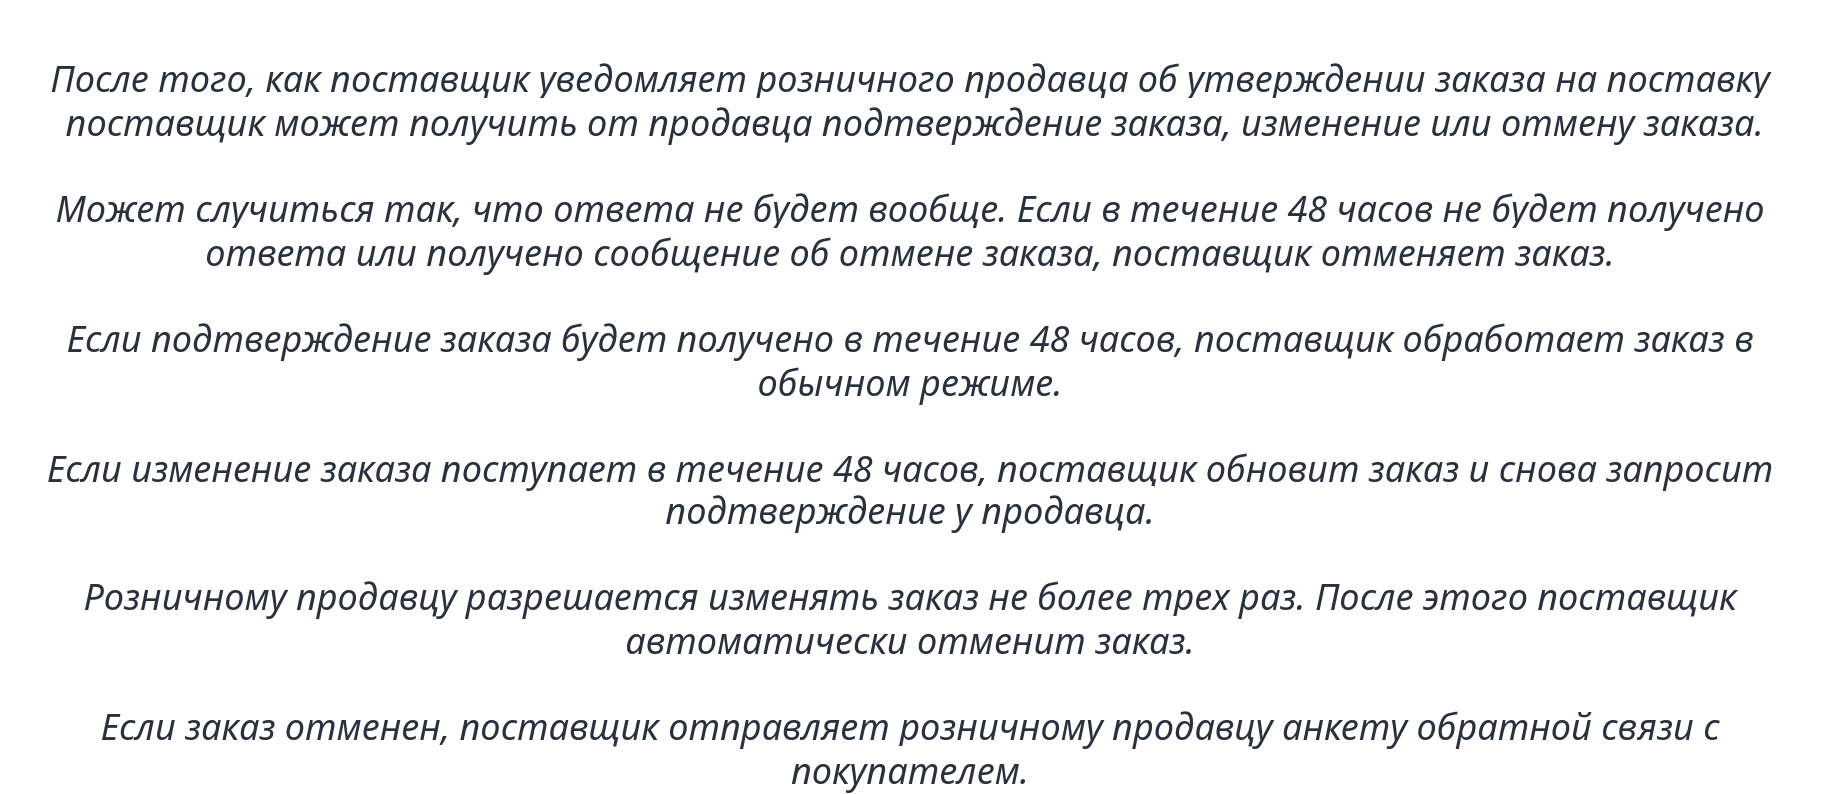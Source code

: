 <mxfile version="15.6.8" type="github">
  <diagram id="M4Reu8gBly-uSzF3nyhs" name="Page-1">
    <mxGraphModel dx="1185" dy="1662" grid="1" gridSize="10" guides="1" tooltips="1" connect="1" arrows="1" fold="1" page="1" pageScale="1" pageWidth="3000" pageHeight="1000" math="0" shadow="0">
      <root>
        <mxCell id="0" />
        <mxCell id="1" parent="0" />
        <mxCell id="384v3MKugvlHrnDzXGjQ-1" value="&lt;br&gt;&lt;br&gt;&lt;span style=&quot;color: rgb(41 , 49 , 63) ; font-family: &amp;#34;segoe ui&amp;#34; ; font-size: 18px ; font-style: italic ; font-weight: 400 ; letter-spacing: normal ; text-align: left ; text-indent: 0px ; text-transform: none ; word-spacing: 0px ; background-color: rgb(255 , 255 , 255) ; display: inline ; float: none&quot;&gt;После того, как поставщик уведомляет розничного продавца об утверждении заказа на поставку&lt;br&gt;&amp;nbsp;поставщик может получить от продавца подтверждение заказа, изменение или отмену заказа. &lt;br&gt;&lt;br&gt;Может случиться так, что ответа не будет вообще. Если в течение 48 часов не будет получено ответа или получено сообщение об отмене заказа, поставщик отменяет заказ. &lt;br&gt;&lt;br&gt;Если подтверждение заказа будет получено в течение 48 часов, поставщик обработает заказ в обычном режиме. &lt;br&gt;&lt;br&gt;Если изменение заказа поступает в течение 48 часов, поставщик обновит заказ и снова запросит подтверждение у продавца. &lt;br&gt;&lt;br&gt;Розничному продавцу разрешается изменять заказ не более трех раз. После этого поставщик автоматически отменит заказ. &lt;br&gt;&lt;br&gt;Если заказ отменен, поставщик отправляет розничному продавцу анкету обратной связи с покупателем.&lt;/span&gt;&lt;br&gt;" style="text;html=1;strokeColor=none;fillColor=none;align=center;verticalAlign=middle;whiteSpace=wrap;rounded=0;" vertex="1" parent="1">
          <mxGeometry x="50" y="120" width="910" height="30" as="geometry" />
        </mxCell>
      </root>
    </mxGraphModel>
  </diagram>
</mxfile>
